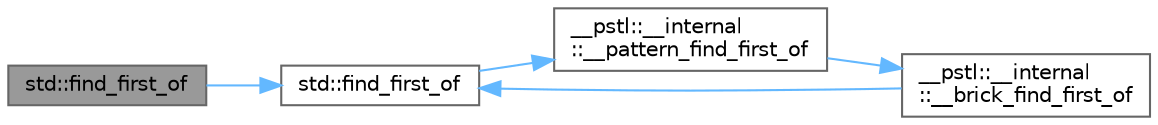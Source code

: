 digraph "std::find_first_of"
{
 // LATEX_PDF_SIZE
  bgcolor="transparent";
  edge [fontname=Helvetica,fontsize=10,labelfontname=Helvetica,labelfontsize=10];
  node [fontname=Helvetica,fontsize=10,shape=box,height=0.2,width=0.4];
  rankdir="LR";
  Node1 [id="Node000001",label="std::find_first_of",height=0.2,width=0.4,color="gray40", fillcolor="grey60", style="filled", fontcolor="black",tooltip=" "];
  Node1 -> Node2 [id="edge9_Node000001_Node000002",color="steelblue1",style="solid",tooltip=" "];
  Node2 [id="Node000002",label="std::find_first_of",height=0.2,width=0.4,color="grey40", fillcolor="white", style="filled",URL="$namespacestd.html#af918ddff6ab7ea6140872b65660e9b16",tooltip=" "];
  Node2 -> Node3 [id="edge10_Node000002_Node000003",color="steelblue1",style="solid",tooltip=" "];
  Node3 [id="Node000003",label="__pstl::__internal\l::__pattern_find_first_of",height=0.2,width=0.4,color="grey40", fillcolor="white", style="filled",URL="$namespace____pstl_1_1____internal.html#ab87ed0d016b76e9009330174d6dd604f",tooltip=" "];
  Node3 -> Node4 [id="edge11_Node000003_Node000004",color="steelblue1",style="solid",tooltip=" "];
  Node4 [id="Node000004",label="__pstl::__internal\l::__brick_find_first_of",height=0.2,width=0.4,color="grey40", fillcolor="white", style="filled",URL="$namespace____pstl_1_1____internal.html#a831367ff62774ae96f53ce675d0e5abd",tooltip=" "];
  Node4 -> Node2 [id="edge12_Node000004_Node000002",color="steelblue1",style="solid",tooltip=" "];
}
